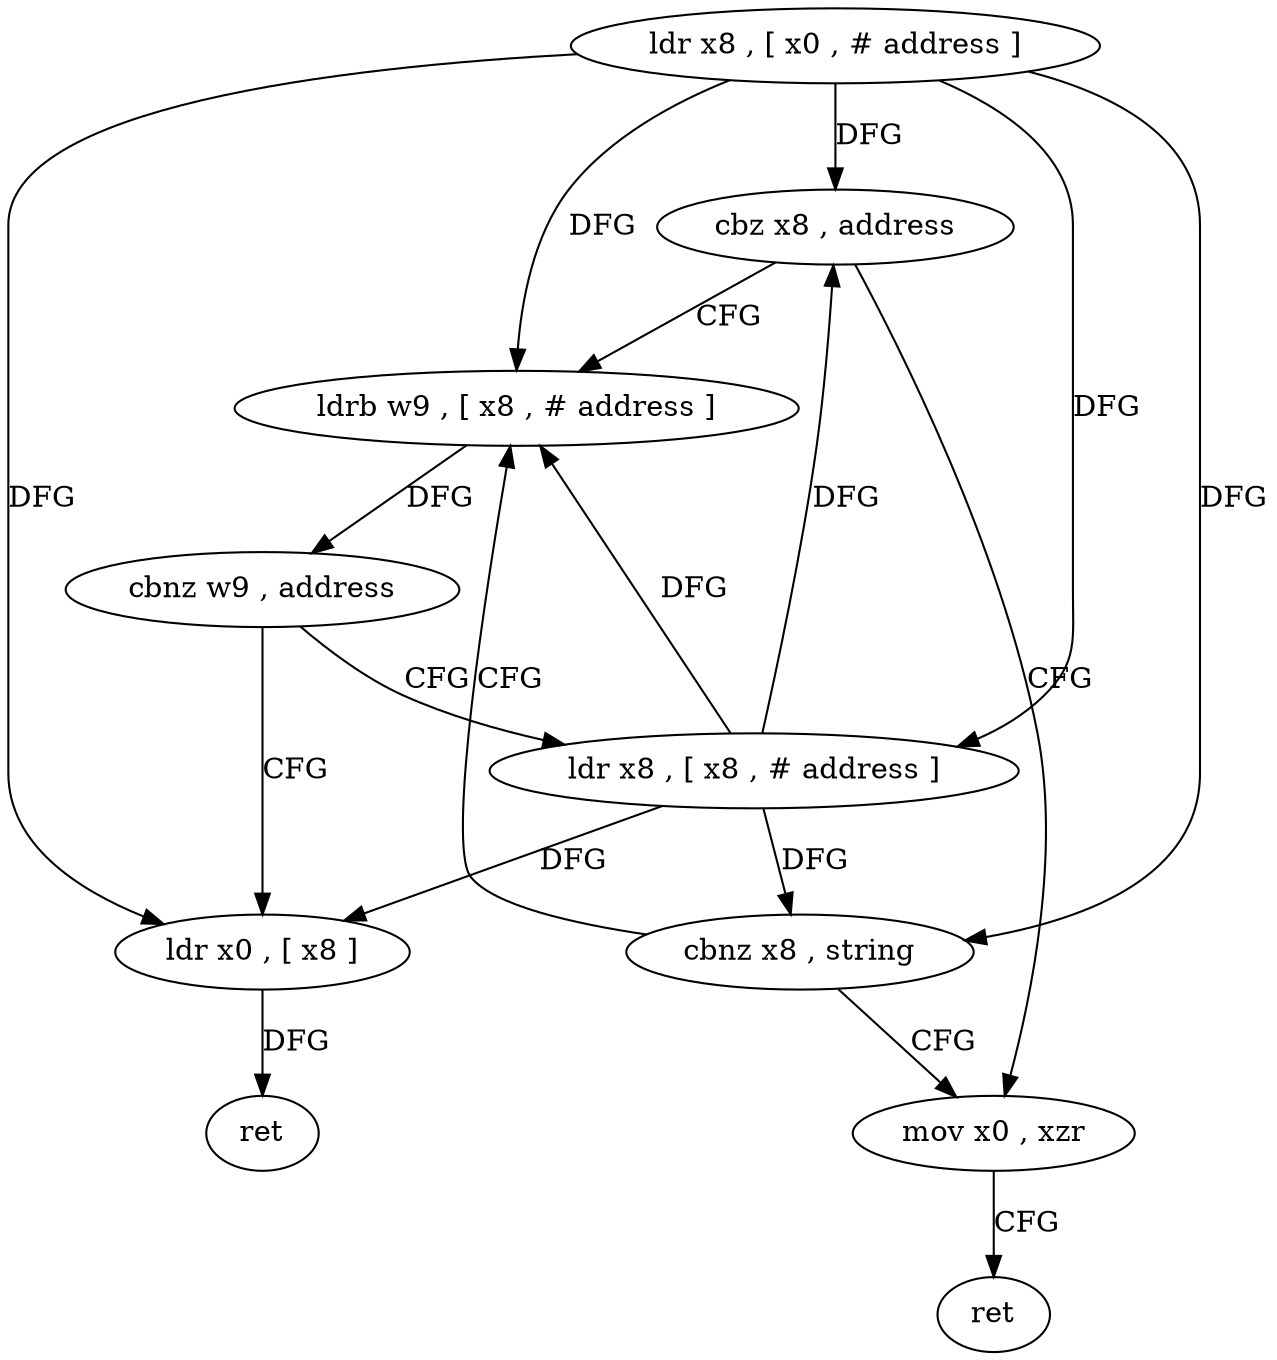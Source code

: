 digraph "func" {
"84392" [label = "ldr x8 , [ x0 , # address ]" ]
"84396" [label = "cbz x8 , address" ]
"84416" [label = "mov x0 , xzr" ]
"84400" [label = "ldrb w9 , [ x8 , # address ]" ]
"84420" [label = "ret" ]
"84404" [label = "cbnz w9 , address" ]
"84424" [label = "ldr x0 , [ x8 ]" ]
"84408" [label = "ldr x8 , [ x8 , # address ]" ]
"84428" [label = "ret" ]
"84412" [label = "cbnz x8 , string" ]
"84392" -> "84396" [ label = "DFG" ]
"84392" -> "84400" [ label = "DFG" ]
"84392" -> "84424" [ label = "DFG" ]
"84392" -> "84408" [ label = "DFG" ]
"84392" -> "84412" [ label = "DFG" ]
"84396" -> "84416" [ label = "CFG" ]
"84396" -> "84400" [ label = "CFG" ]
"84416" -> "84420" [ label = "CFG" ]
"84400" -> "84404" [ label = "DFG" ]
"84404" -> "84424" [ label = "CFG" ]
"84404" -> "84408" [ label = "CFG" ]
"84424" -> "84428" [ label = "DFG" ]
"84408" -> "84412" [ label = "DFG" ]
"84408" -> "84396" [ label = "DFG" ]
"84408" -> "84400" [ label = "DFG" ]
"84408" -> "84424" [ label = "DFG" ]
"84412" -> "84400" [ label = "CFG" ]
"84412" -> "84416" [ label = "CFG" ]
}

